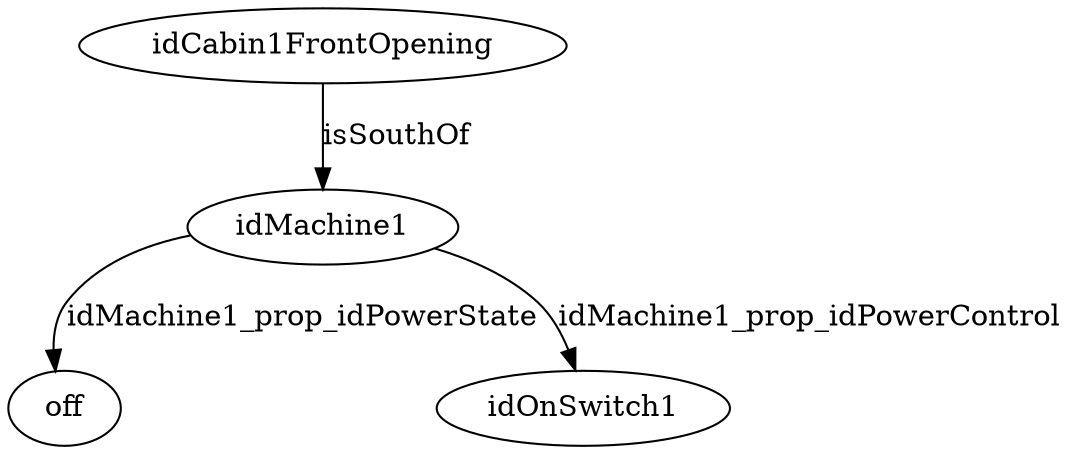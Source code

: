 strict digraph  {
idCabin1FrontOpening [node_type=entity_node, root=root];
idMachine1;
off;
idOnSwitch1;
idCabin1FrontOpening -> idMachine1  [edge_type=relationship, label=isSouthOf];
idMachine1 -> off  [edge_type=property, label=idMachine1_prop_idPowerState];
idMachine1 -> idOnSwitch1  [edge_type=property, label=idMachine1_prop_idPowerControl];
}
